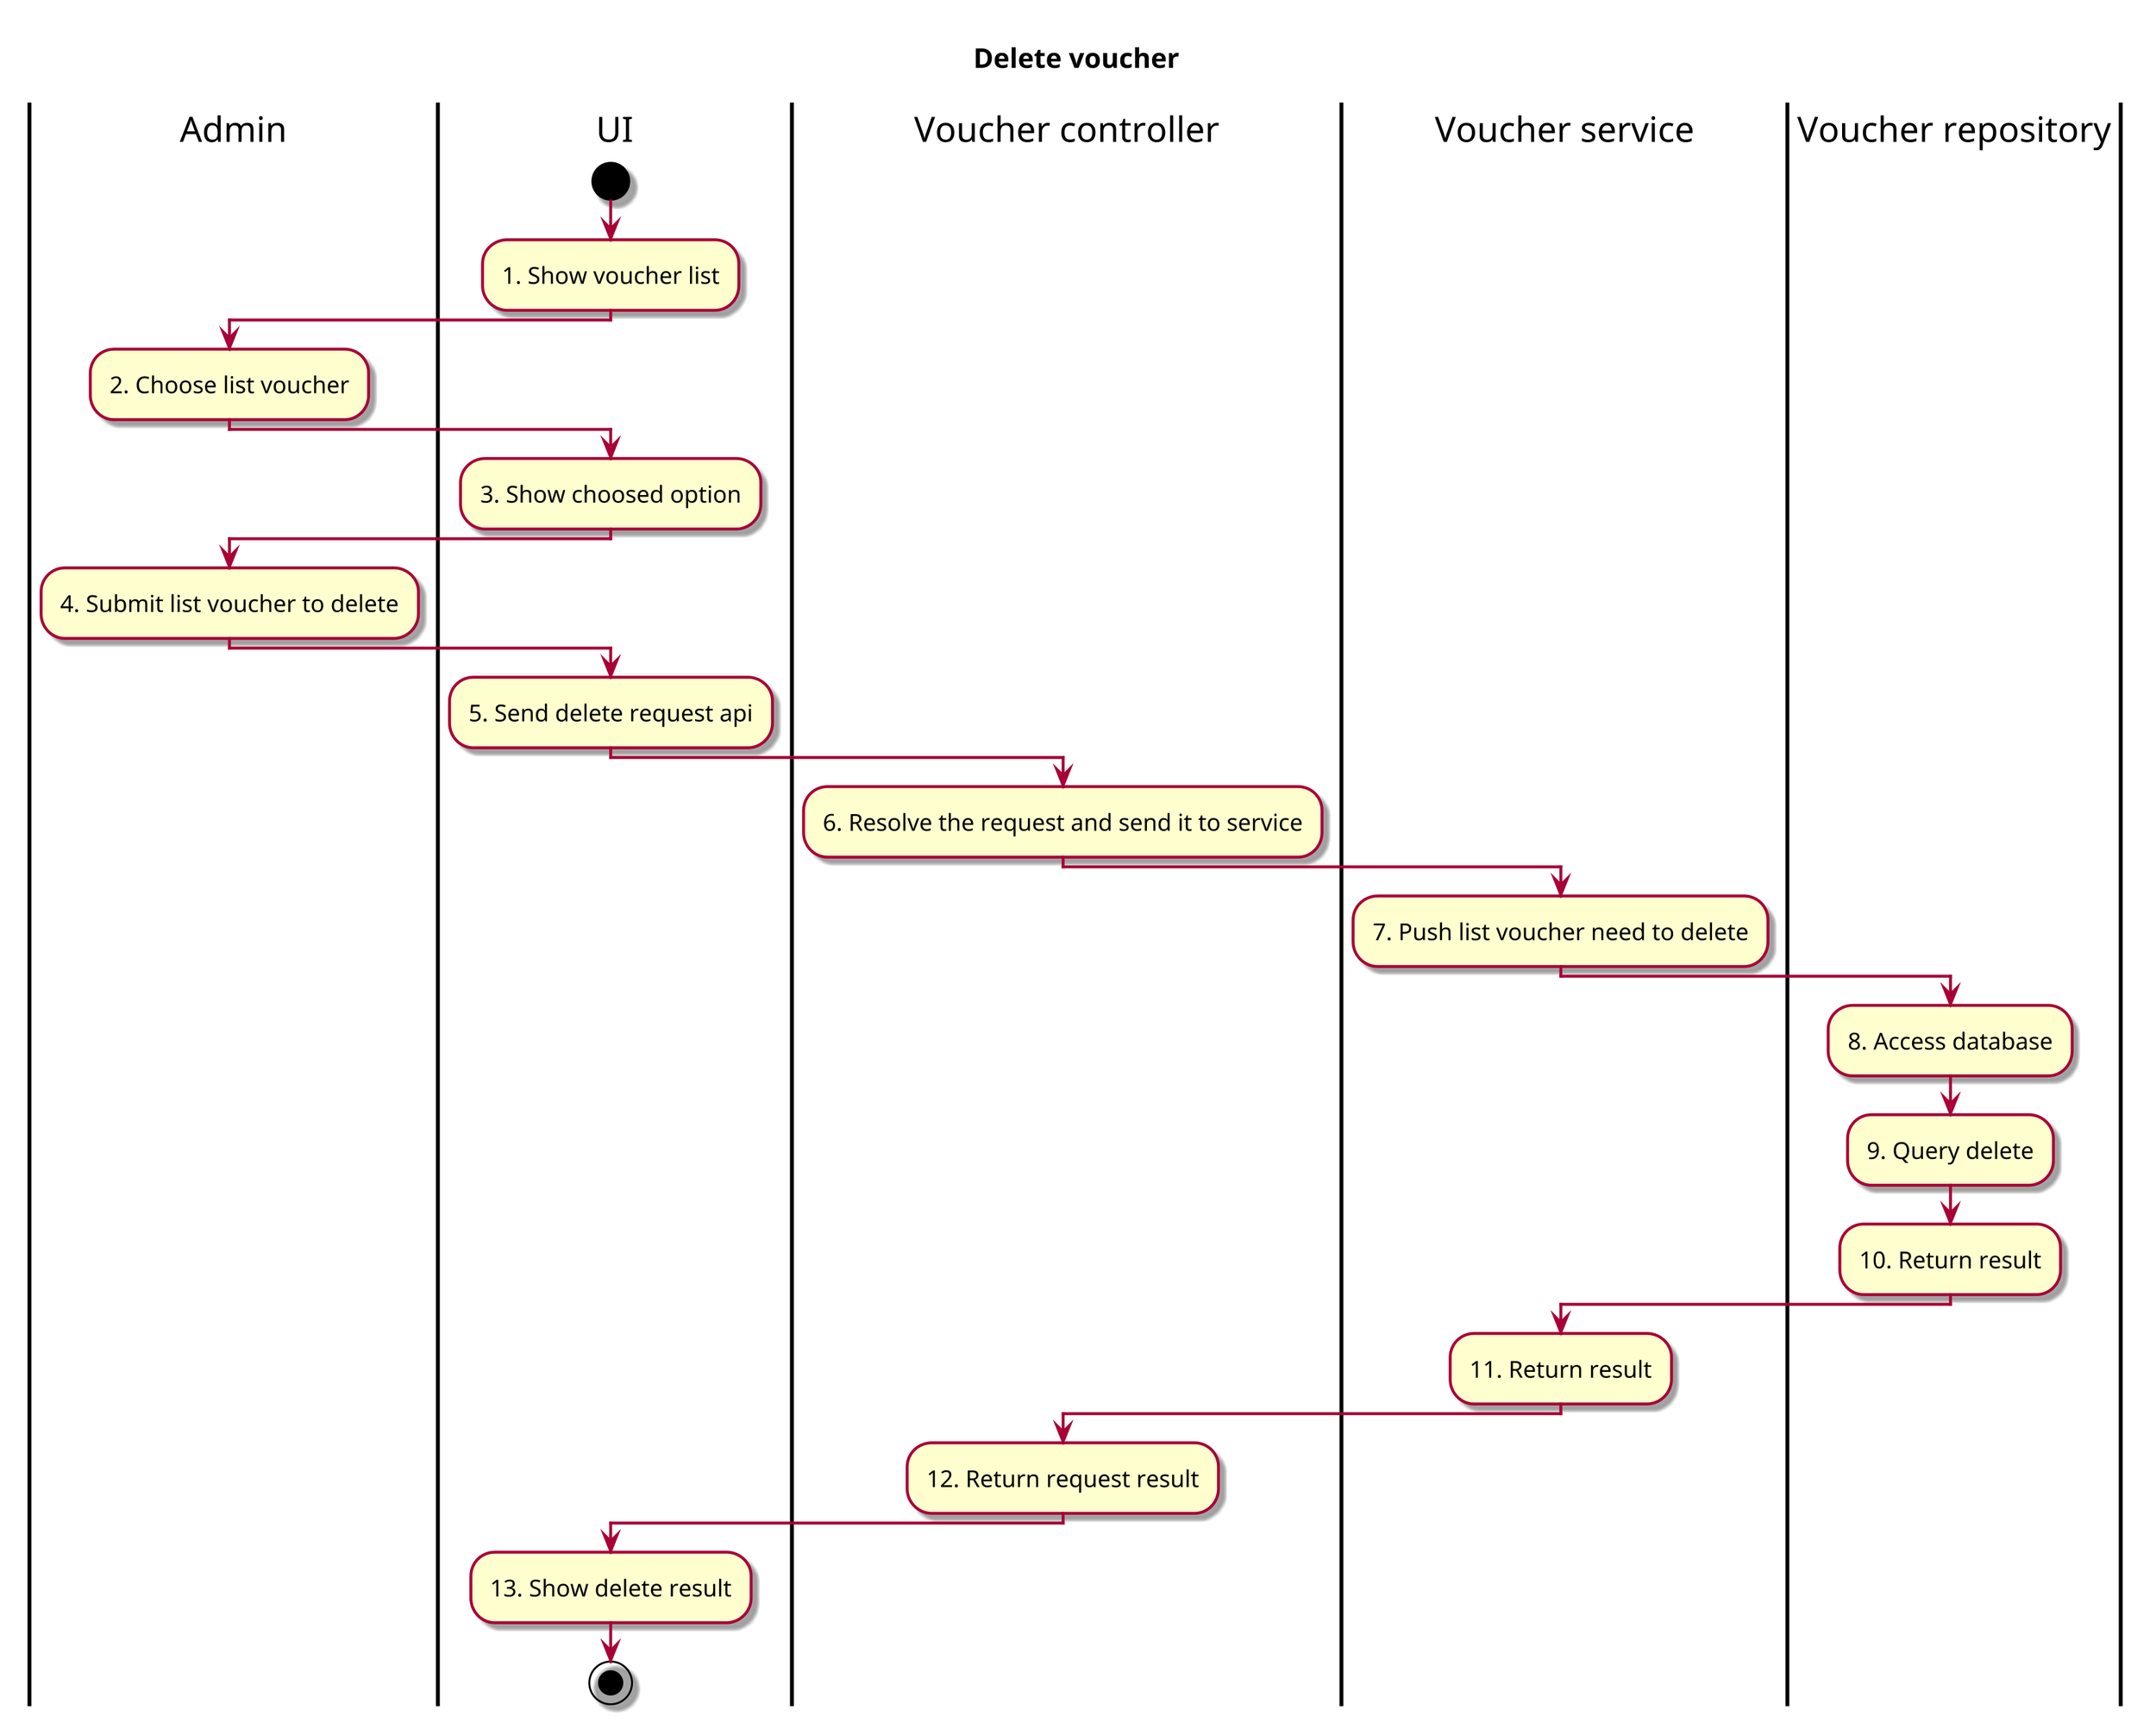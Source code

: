 @startuml ActDelete voucher
skin rose
!pragma useVerticalIf on
scale 3

title "Delete voucher"

|Admin|
|UI|
start
    :1. Show voucher list;
    |Admin|
    :2. Choose list voucher;
    |UI|
    :3. Show choosed option;
    |Admin|
    :4. Submit list voucher to delete;
    |UI|
    :5. Send delete request api;
    |Voucher controller|
    :6. Resolve the request and send it to service;
    |Voucher service|
    :7. Push list voucher need to delete;
    |Voucher repository|
    :8. Access database;
    :9. Query delete;
    :10. Return result;
    |Voucher service|
    :11. Return result;
    |Voucher controller|
    :12. Return request result;
    |UI|
    :13. Show delete result;
stop




@enduml